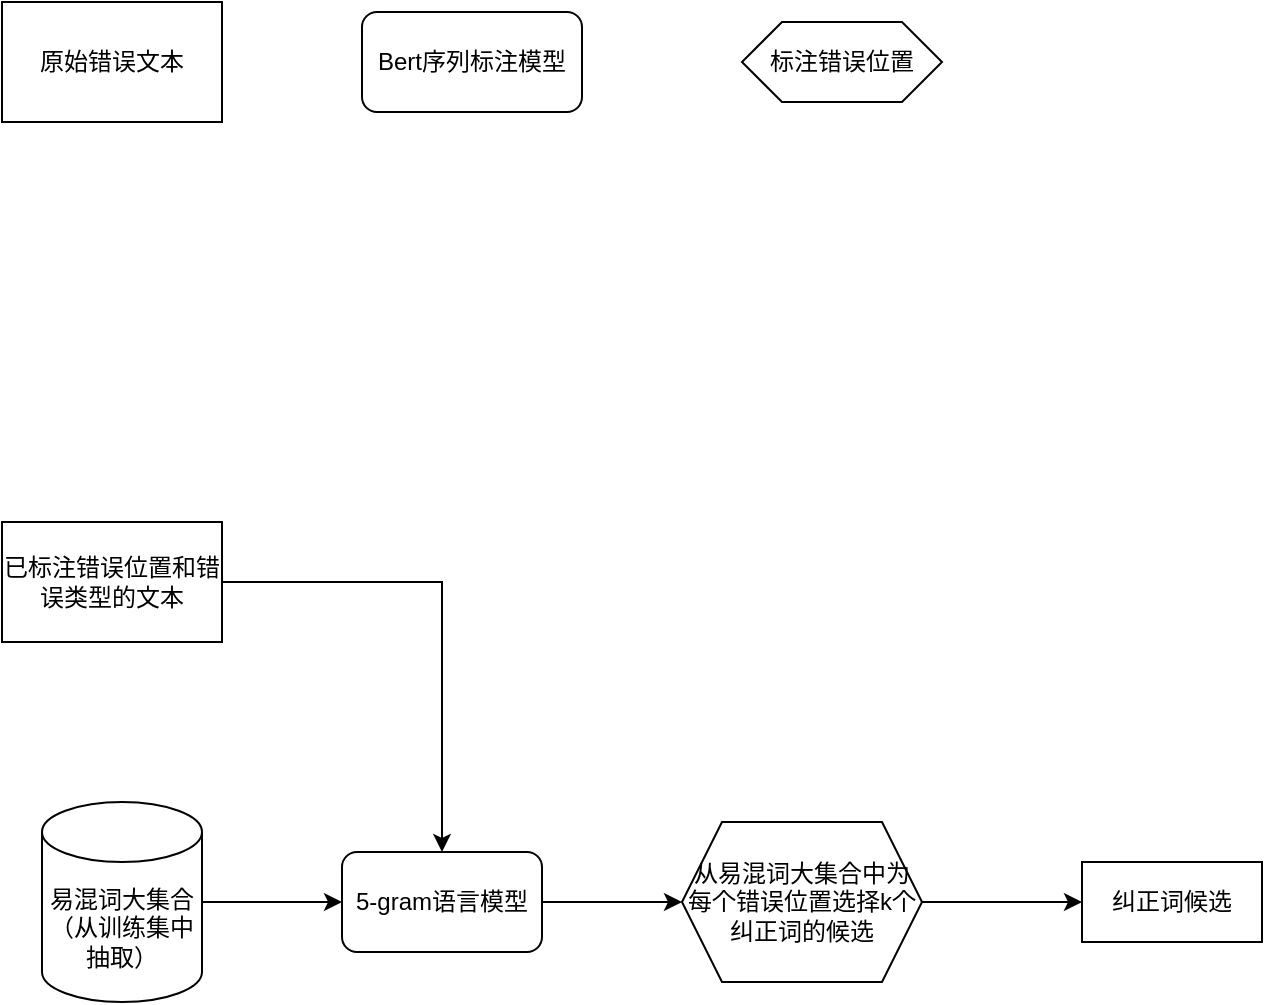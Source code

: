 <mxfile version="20.0.1" type="github">
  <diagram id="C5RBs43oDa-KdzZeNtuy" name="Page-1">
    <mxGraphModel dx="1422" dy="762" grid="1" gridSize="10" guides="1" tooltips="1" connect="1" arrows="1" fold="1" page="1" pageScale="1" pageWidth="827" pageHeight="1169" math="0" shadow="0">
      <root>
        <mxCell id="WIyWlLk6GJQsqaUBKTNV-0" />
        <mxCell id="WIyWlLk6GJQsqaUBKTNV-1" parent="WIyWlLk6GJQsqaUBKTNV-0" />
        <mxCell id="o0RipvDqpUGlfok2w_ck-6" style="edgeStyle=orthogonalEdgeStyle;rounded=0;orthogonalLoop=1;jettySize=auto;html=1;exitX=1;exitY=0.5;exitDx=0;exitDy=0;entryX=0.5;entryY=0;entryDx=0;entryDy=0;" edge="1" parent="WIyWlLk6GJQsqaUBKTNV-1" source="o0RipvDqpUGlfok2w_ck-11" target="o0RipvDqpUGlfok2w_ck-1">
          <mxGeometry relative="1" as="geometry">
            <mxPoint x="160" y="350" as="sourcePoint" />
          </mxGeometry>
        </mxCell>
        <mxCell id="o0RipvDqpUGlfok2w_ck-8" style="edgeStyle=orthogonalEdgeStyle;rounded=0;orthogonalLoop=1;jettySize=auto;html=1;exitX=1;exitY=0.5;exitDx=0;exitDy=0;entryX=0;entryY=0.5;entryDx=0;entryDy=0;" edge="1" parent="WIyWlLk6GJQsqaUBKTNV-1" source="o0RipvDqpUGlfok2w_ck-1" target="o0RipvDqpUGlfok2w_ck-7">
          <mxGeometry relative="1" as="geometry" />
        </mxCell>
        <mxCell id="o0RipvDqpUGlfok2w_ck-1" value="5-gram语言模型" style="rounded=1;whiteSpace=wrap;html=1;" vertex="1" parent="WIyWlLk6GJQsqaUBKTNV-1">
          <mxGeometry x="240" y="495" width="100" height="50" as="geometry" />
        </mxCell>
        <mxCell id="o0RipvDqpUGlfok2w_ck-5" style="edgeStyle=orthogonalEdgeStyle;rounded=0;orthogonalLoop=1;jettySize=auto;html=1;exitX=1;exitY=0.5;exitDx=0;exitDy=0;exitPerimeter=0;entryX=0;entryY=0.5;entryDx=0;entryDy=0;" edge="1" parent="WIyWlLk6GJQsqaUBKTNV-1" source="o0RipvDqpUGlfok2w_ck-2" target="o0RipvDqpUGlfok2w_ck-1">
          <mxGeometry relative="1" as="geometry" />
        </mxCell>
        <mxCell id="o0RipvDqpUGlfok2w_ck-2" value="易混词大集合&lt;br&gt;（从训练集中抽取）" style="shape=cylinder3;whiteSpace=wrap;html=1;boundedLbl=1;backgroundOutline=1;size=15;" vertex="1" parent="WIyWlLk6GJQsqaUBKTNV-1">
          <mxGeometry x="90" y="470" width="80" height="100" as="geometry" />
        </mxCell>
        <mxCell id="o0RipvDqpUGlfok2w_ck-10" value="" style="edgeStyle=orthogonalEdgeStyle;rounded=0;orthogonalLoop=1;jettySize=auto;html=1;" edge="1" parent="WIyWlLk6GJQsqaUBKTNV-1" source="o0RipvDqpUGlfok2w_ck-7" target="o0RipvDqpUGlfok2w_ck-9">
          <mxGeometry relative="1" as="geometry" />
        </mxCell>
        <mxCell id="o0RipvDqpUGlfok2w_ck-7" value="从易混词大集合中为每个错误位置选择k个纠正词的候选" style="shape=hexagon;perimeter=hexagonPerimeter2;whiteSpace=wrap;html=1;fixedSize=1;" vertex="1" parent="WIyWlLk6GJQsqaUBKTNV-1">
          <mxGeometry x="410" y="480" width="120" height="80" as="geometry" />
        </mxCell>
        <mxCell id="o0RipvDqpUGlfok2w_ck-9" value="纠正词候选" style="whiteSpace=wrap;html=1;" vertex="1" parent="WIyWlLk6GJQsqaUBKTNV-1">
          <mxGeometry x="610" y="500" width="90" height="40" as="geometry" />
        </mxCell>
        <mxCell id="o0RipvDqpUGlfok2w_ck-11" value="&lt;span style=&quot;&quot;&gt;已标注错误位置和错误类型的文本&lt;/span&gt;" style="rounded=0;whiteSpace=wrap;html=1;" vertex="1" parent="WIyWlLk6GJQsqaUBKTNV-1">
          <mxGeometry x="70" y="330" width="110" height="60" as="geometry" />
        </mxCell>
        <mxCell id="o0RipvDqpUGlfok2w_ck-12" value="&lt;span style=&quot;&quot;&gt;原始错误文本&lt;/span&gt;" style="rounded=0;whiteSpace=wrap;html=1;" vertex="1" parent="WIyWlLk6GJQsqaUBKTNV-1">
          <mxGeometry x="70" y="70" width="110" height="60" as="geometry" />
        </mxCell>
        <mxCell id="o0RipvDqpUGlfok2w_ck-13" value="Bert序列标注模型" style="rounded=1;whiteSpace=wrap;html=1;" vertex="1" parent="WIyWlLk6GJQsqaUBKTNV-1">
          <mxGeometry x="250" y="75" width="110" height="50" as="geometry" />
        </mxCell>
        <mxCell id="o0RipvDqpUGlfok2w_ck-14" value="标注错误位置" style="shape=hexagon;perimeter=hexagonPerimeter2;whiteSpace=wrap;html=1;fixedSize=1;" vertex="1" parent="WIyWlLk6GJQsqaUBKTNV-1">
          <mxGeometry x="440" y="80" width="100" height="40" as="geometry" />
        </mxCell>
      </root>
    </mxGraphModel>
  </diagram>
</mxfile>
